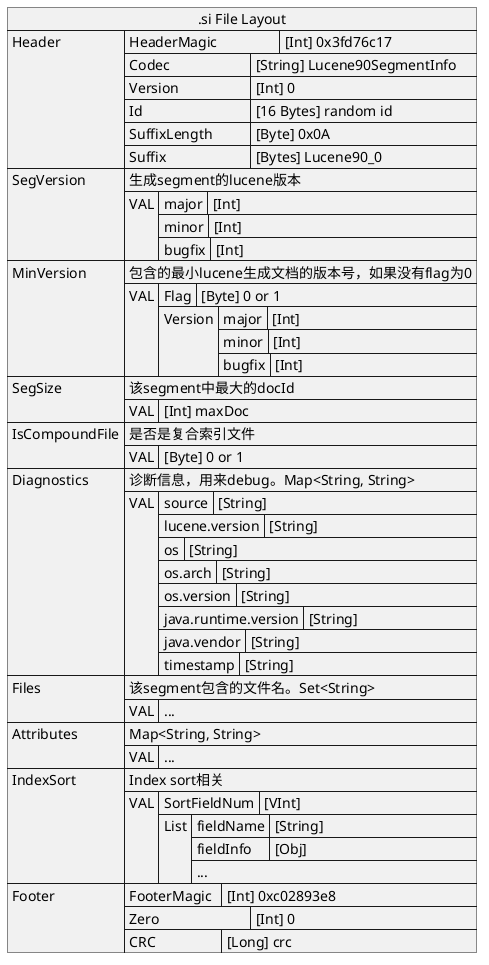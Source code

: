 1. si文件（segmentInfo, 段信息文件）
    si文件flush的段的信息：自动flush的dwpt会生成一个段；主动flush时所有的dwpt会各自生成一个段。

@startuml
json ".si File Layout" as J {
    "Header":[
       {"HeaderMagic\t\t": "[Int] 0x3fd76c17"},
       {"Codec\t\t\t": "[String] Lucene90SegmentInfo"},
       {"Version\t\t\t": "[Int] 0"},
       {"Id\t\t\t\t": "[16 Bytes] random id"},
       {"SuffixLength\t\t": "[Byte] 0x0A"},
       {"Suffix\t\t\t": "[Bytes] Lucene90_0"}
    ],
    "SegVersion":[
        "生成segment的lucene版本",
        {"VAL": [
            {"major": "[Int]"},
            {"minor": "[Int]"},
            {"bugfix": "[Int]"}
        ]}
    ],
    "MinVersion":[
        "包含的最小lucene生成文档的版本号，如果没有flag为0",
        {"VAL": [
            {"Flag": "[Byte] 0 or 1"},
            {"Version": [
                {"major": "[Int]"},
                {"minor": "[Int]"},
                {"bugfix": "[Int]"}
            ]}
        ]}
     ],
    "SegSize":[
        "该segment中最大的docId",
        {"VAL": [
            "[Int] maxDoc"
        ]}
    ],
    "IsCompoundFile":[
        "是否是复合索引文件",
        {"VAL": [
            "[Byte] 0 or 1"
        ]}
    ],
    "Diagnostics":[
        "诊断信息，用来debug。Map<String, String>",
        {"VAL": [
            {"source": "[String]"},
            {"lucene.version": "[String]"},
            {"os": "[String]"},
            {"os.arch": "[String]"},
            {"os.version": "[String]"},
            {"java.runtime.version": "[String]"},
            {"java.vendor": "[String]"},
            {"timestamp": "[String]"}
        ]}
    ],
    "Files":[
        "该segment包含的文件名。Set<String>",
        {"VAL": [
            "..."
        ]}
    ],
    "Attributes":[
        "Map<String, String>",
        {"VAL": [
            "..."
        ]}
    ],
    "IndexSort":[
        "Index sort相关",
        {"VAL": [
            {"SortFieldNum" : "[VInt]"},
            {"List":[
                {
                    "fieldName": "[String]",
                    "fieldInfo": "[Obj]"
                },
                "..."
            ]}
        ]}
    ],
    "Footer":[
       {"FooterMagic\t": "[Int] 0xc02893e8"},
       {"Zero\t\t\t": "[Int] 0"},
       {"CRC\t\t\t": "[Long] crc"}
    ]
}
@enduml